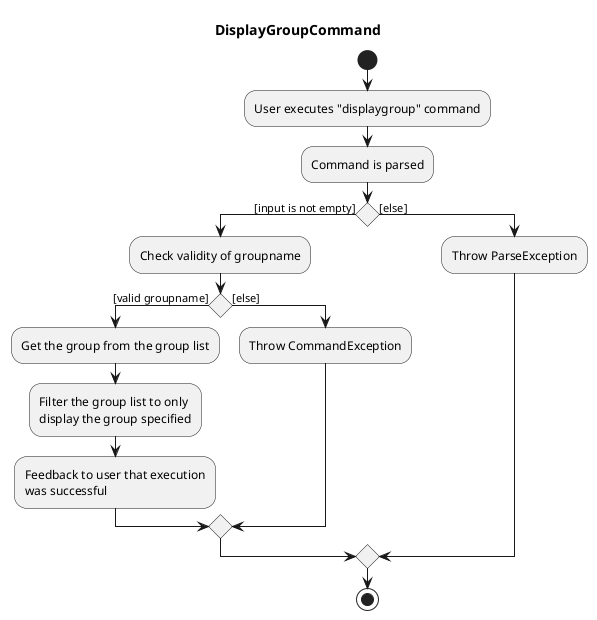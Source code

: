 @startuml

title DisplayGroupCommand

start
:User executes "displaygroup" command;
:Command is parsed;

if () then ([input is not empty])
    :Check validity of groupname;

    if () then ([valid groupname])
        :Get the group from the group list;
        :Filter the group list to only
        display the group specified;
        :Feedback to user that execution
        was successful;

    else ([else])
        :Throw CommandException;
    endif

else ([else])
    :Throw ParseException;
endif

stop
@enduml